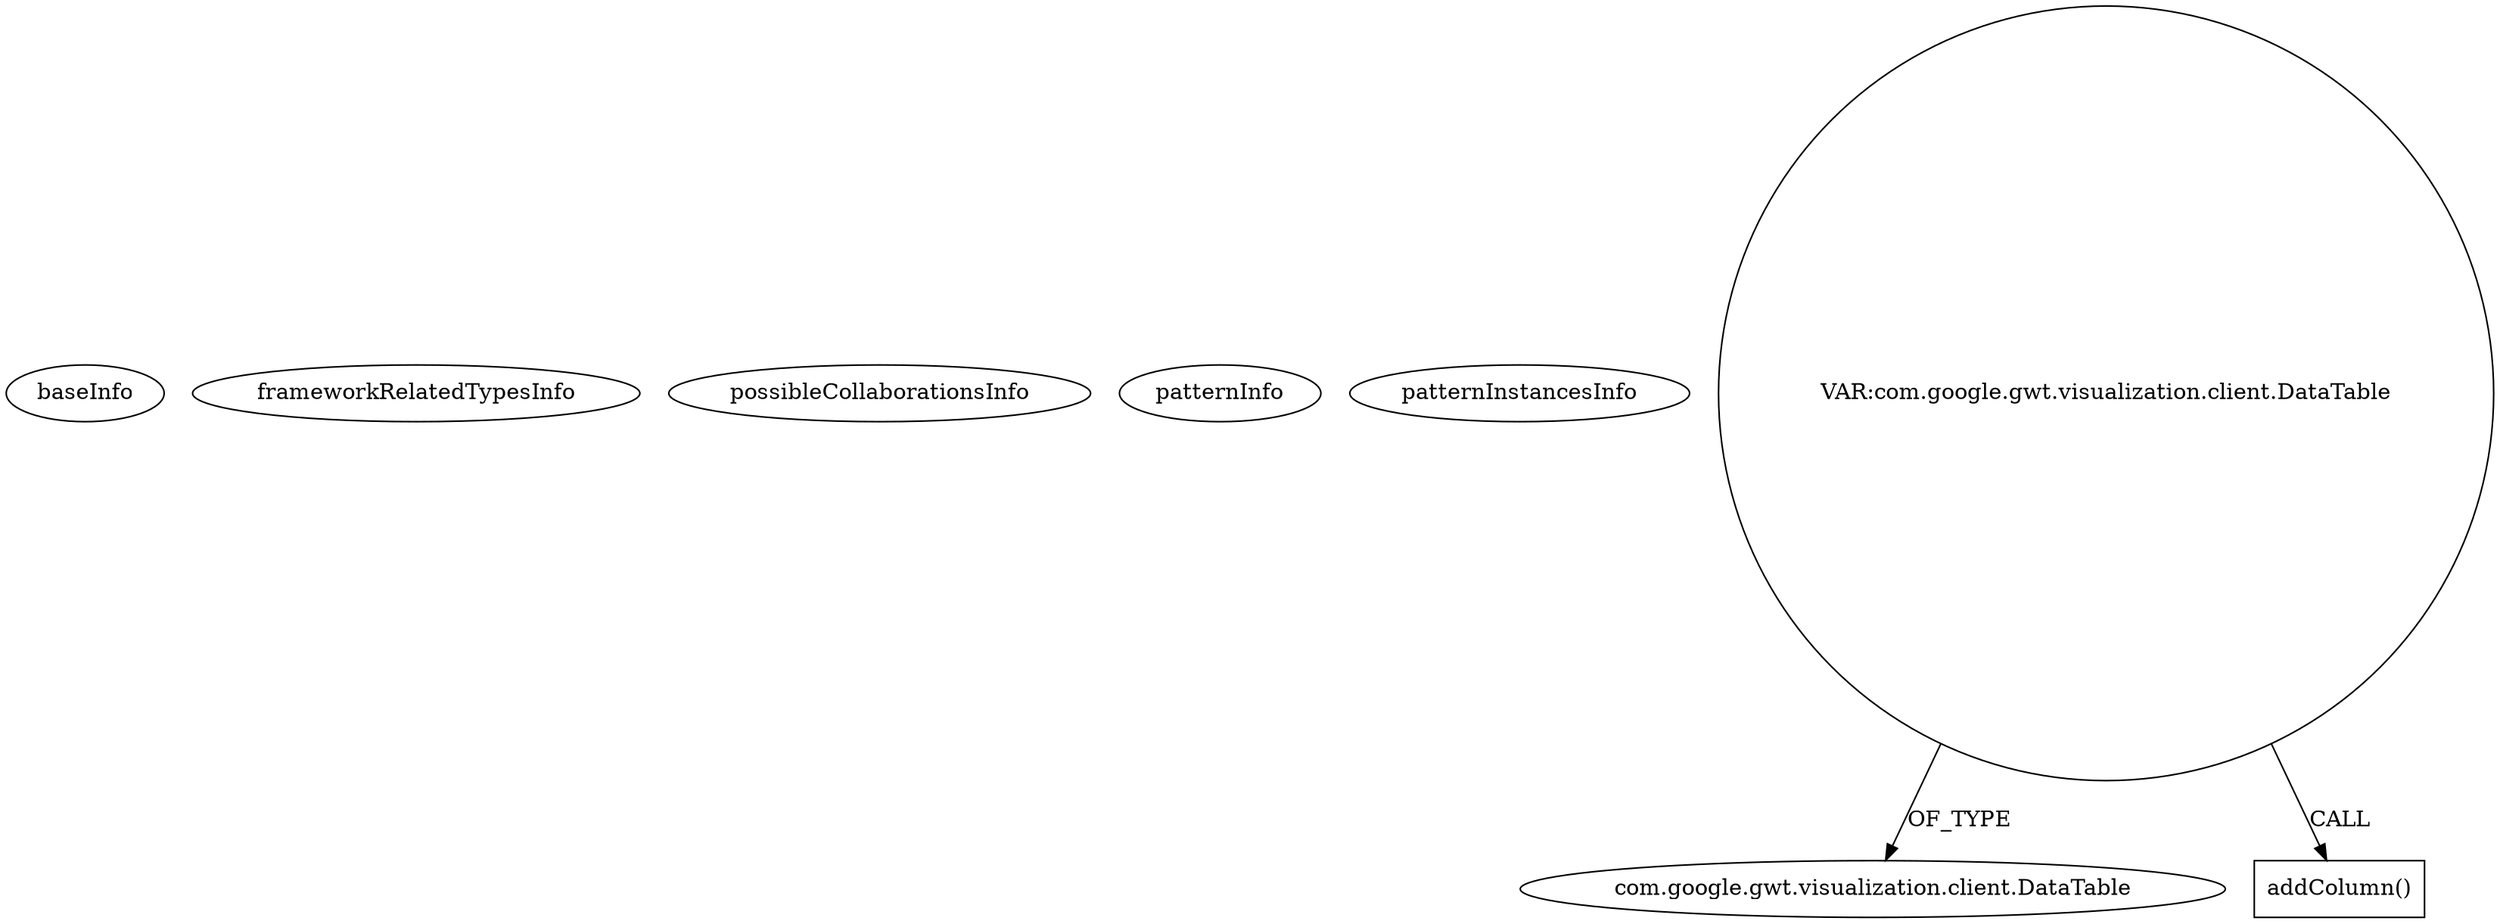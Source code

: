 digraph {
baseInfo[graphId=1854,category="pattern",isAnonymous=false,possibleRelation=false]
frameworkRelatedTypesInfo[]
possibleCollaborationsInfo[]
patternInfo[frequency=3.0,patternRootClient=null]
patternInstancesInfo[0="DeannaSurma-Census~/DeannaSurma-Census/Census-master/src/com/cs4302/census/client/Census.java~Census~109",1="DeannaSurma-Census~/DeannaSurma-Census/Census-master/src/com/cs4302/census/client/Census.java~void createStateTable(java.lang.String)~117",2="DeannaSurma-Census~/DeannaSurma-Census/Census-master/src/com/cs4302/census/client/Census.java~void buildcountytable(java.util.List,com.cs4302.census.shared.profiles.StateProfile)~116"]
9[label="com.google.gwt.visualization.client.DataTable",vertexType="FRAMEWORK_CLASS_TYPE",isFrameworkType=false]
10[label="VAR:com.google.gwt.visualization.client.DataTable",vertexType="VARIABLE_EXPRESION",isFrameworkType=false,shape=circle]
44[label="addColumn()",vertexType="INSIDE_CALL",isFrameworkType=false,shape=box]
10->44[label="CALL"]
10->9[label="OF_TYPE"]
}
